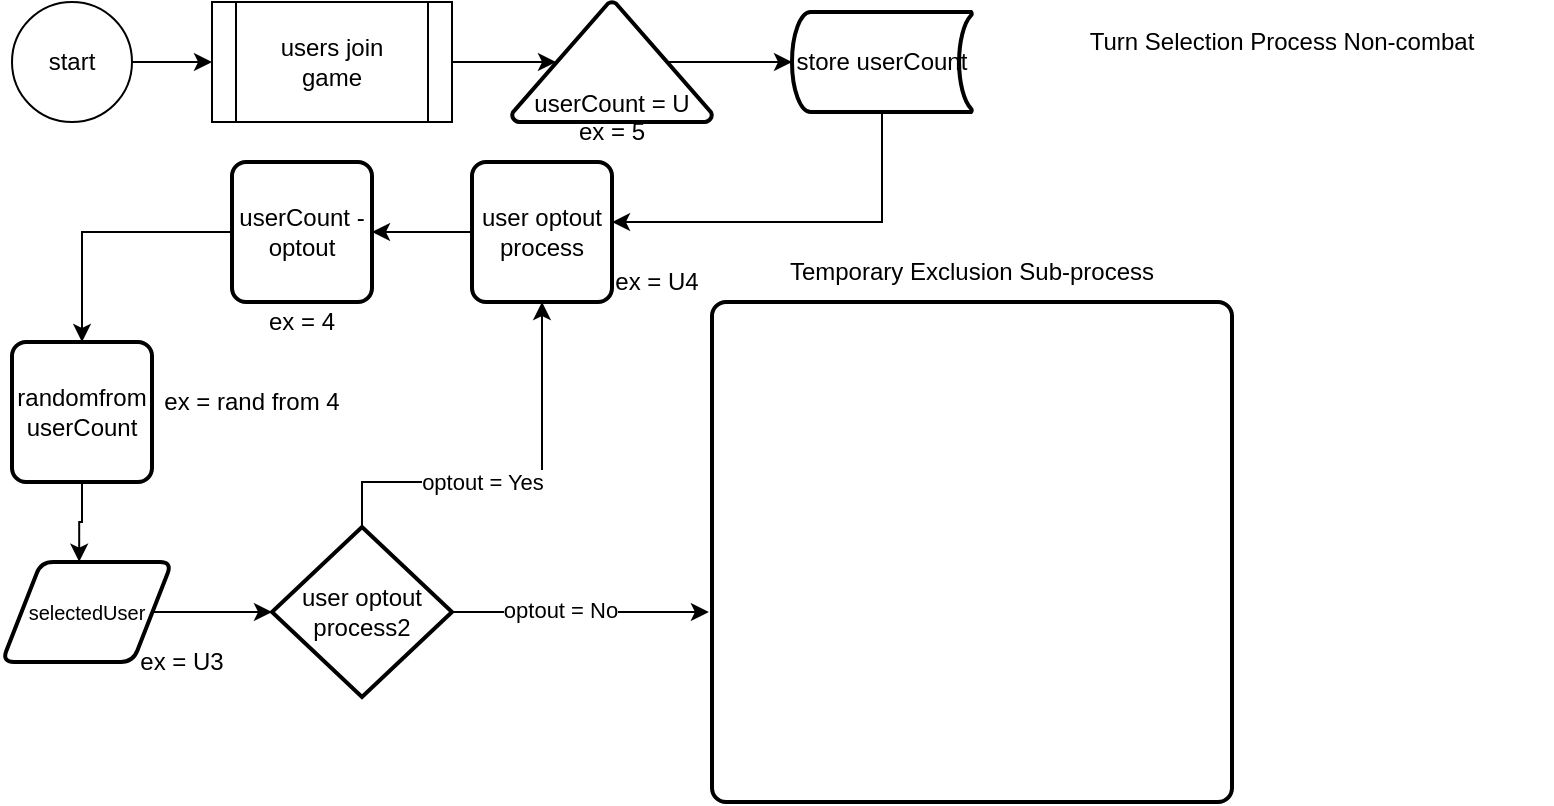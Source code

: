 <mxfile version="13.8.8"><diagram id="oWCx_M5No-wxquVbjRHU" name="Page-1"><mxGraphModel dx="813" dy="441" grid="1" gridSize="10" guides="1" tooltips="1" connect="1" arrows="1" fold="1" page="1" pageScale="1" pageWidth="827" pageHeight="1169" math="0" shadow="0"><root><mxCell id="0"/><mxCell id="1" parent="0"/><mxCell id="B80tYZxgnYKz1QoP1Cwe-1" value="Turn Selection Process Non-combat" style="text;html=1;strokeColor=none;fillColor=none;align=center;verticalAlign=middle;whiteSpace=wrap;rounded=0;" vertex="1" parent="1"><mxGeometry x="510" y="20" width="270" height="20" as="geometry"/></mxCell><mxCell id="B80tYZxgnYKz1QoP1Cwe-8" style="edgeStyle=orthogonalEdgeStyle;rounded=0;orthogonalLoop=1;jettySize=auto;html=1;entryX=0;entryY=0.5;entryDx=0;entryDy=0;" edge="1" parent="1" source="B80tYZxgnYKz1QoP1Cwe-3" target="B80tYZxgnYKz1QoP1Cwe-7"><mxGeometry relative="1" as="geometry"/></mxCell><mxCell id="B80tYZxgnYKz1QoP1Cwe-3" value="start" style="ellipse;whiteSpace=wrap;html=1;aspect=fixed;" vertex="1" parent="1"><mxGeometry x="10" y="10" width="60" height="60" as="geometry"/></mxCell><mxCell id="B80tYZxgnYKz1QoP1Cwe-10" style="edgeStyle=orthogonalEdgeStyle;rounded=0;orthogonalLoop=1;jettySize=auto;html=1;exitX=0.78;exitY=0.5;exitDx=0;exitDy=0;exitPerimeter=0;entryX=0;entryY=0.5;entryDx=0;entryDy=0;entryPerimeter=0;" edge="1" parent="1" source="B80tYZxgnYKz1QoP1Cwe-4" target="B80tYZxgnYKz1QoP1Cwe-5"><mxGeometry relative="1" as="geometry"/></mxCell><mxCell id="B80tYZxgnYKz1QoP1Cwe-4" value="userCount = U" style="strokeWidth=2;html=1;shape=mxgraph.flowchart.extract_or_measurement;whiteSpace=wrap;verticalAlign=bottom;" vertex="1" parent="1"><mxGeometry x="260" y="10" width="100" height="60" as="geometry"/></mxCell><mxCell id="B80tYZxgnYKz1QoP1Cwe-24" style="edgeStyle=orthogonalEdgeStyle;rounded=0;orthogonalLoop=1;jettySize=auto;html=1;entryX=1;entryY=0.429;entryDx=0;entryDy=0;entryPerimeter=0;" edge="1" parent="1" source="B80tYZxgnYKz1QoP1Cwe-5" target="B80tYZxgnYKz1QoP1Cwe-23"><mxGeometry relative="1" as="geometry"><Array as="points"><mxPoint x="445" y="120"/></Array></mxGeometry></mxCell><mxCell id="B80tYZxgnYKz1QoP1Cwe-5" value="store userCount" style="strokeWidth=2;html=1;shape=mxgraph.flowchart.stored_data;whiteSpace=wrap;" vertex="1" parent="1"><mxGeometry x="400" y="15" width="90" height="50" as="geometry"/></mxCell><mxCell id="B80tYZxgnYKz1QoP1Cwe-9" style="edgeStyle=orthogonalEdgeStyle;rounded=0;orthogonalLoop=1;jettySize=auto;html=1;entryX=0.22;entryY=0.5;entryDx=0;entryDy=0;entryPerimeter=0;" edge="1" parent="1" source="B80tYZxgnYKz1QoP1Cwe-7" target="B80tYZxgnYKz1QoP1Cwe-4"><mxGeometry relative="1" as="geometry"><mxPoint x="250" y="40" as="targetPoint"/></mxGeometry></mxCell><mxCell id="B80tYZxgnYKz1QoP1Cwe-7" value="&lt;div&gt;users join &lt;br&gt;&lt;/div&gt;&lt;div&gt;game&lt;/div&gt;" style="shape=process;whiteSpace=wrap;html=1;backgroundOutline=1;" vertex="1" parent="1"><mxGeometry x="110" y="10" width="120" height="60" as="geometry"/></mxCell><mxCell id="B80tYZxgnYKz1QoP1Cwe-21" style="edgeStyle=orthogonalEdgeStyle;rounded=0;orthogonalLoop=1;jettySize=auto;html=1;entryX=0.454;entryY=-0.003;entryDx=0;entryDy=0;entryPerimeter=0;" edge="1" parent="1" source="B80tYZxgnYKz1QoP1Cwe-11" target="B80tYZxgnYKz1QoP1Cwe-17"><mxGeometry relative="1" as="geometry"><Array as="points"><mxPoint x="45" y="270"/><mxPoint x="44" y="270"/></Array></mxGeometry></mxCell><mxCell id="B80tYZxgnYKz1QoP1Cwe-11" value="randomfrom userCount" style="rounded=1;whiteSpace=wrap;html=1;absoluteArcSize=1;arcSize=14;strokeWidth=2;" vertex="1" parent="1"><mxGeometry x="10" y="180" width="70" height="70" as="geometry"/></mxCell><mxCell id="B80tYZxgnYKz1QoP1Cwe-15" value="" style="rounded=1;whiteSpace=wrap;html=1;absoluteArcSize=1;arcSize=14;strokeWidth=2;" vertex="1" parent="1"><mxGeometry x="360" y="160" width="260" height="250" as="geometry"/></mxCell><mxCell id="B80tYZxgnYKz1QoP1Cwe-16" value="Temporary Exclusion Sub-process" style="text;html=1;strokeColor=none;fillColor=none;align=center;verticalAlign=middle;whiteSpace=wrap;rounded=0;" vertex="1" parent="1"><mxGeometry x="360" y="135" width="260" height="20" as="geometry"/></mxCell><mxCell id="B80tYZxgnYKz1QoP1Cwe-35" style="edgeStyle=orthogonalEdgeStyle;rounded=0;orthogonalLoop=1;jettySize=auto;html=1;exitX=1;exitY=0.5;exitDx=0;exitDy=0;entryX=0;entryY=0.5;entryDx=0;entryDy=0;entryPerimeter=0;" edge="1" parent="1" source="B80tYZxgnYKz1QoP1Cwe-17" target="B80tYZxgnYKz1QoP1Cwe-34"><mxGeometry relative="1" as="geometry"/></mxCell><mxCell id="B80tYZxgnYKz1QoP1Cwe-17" value="&lt;div style=&quot;font-size: 10px&quot;&gt;&lt;font style=&quot;font-size: 10px&quot;&gt;selectedUser&lt;/font&gt;&lt;/div&gt;" style="shape=parallelogram;html=1;strokeWidth=2;perimeter=parallelogramPerimeter;whiteSpace=wrap;rounded=1;arcSize=12;size=0.23;" vertex="1" parent="1"><mxGeometry x="5" y="290" width="85" height="50" as="geometry"/></mxCell><mxCell id="B80tYZxgnYKz1QoP1Cwe-18" value="ex = U3" style="text;html=1;strokeColor=none;fillColor=none;align=center;verticalAlign=middle;whiteSpace=wrap;rounded=0;" vertex="1" parent="1"><mxGeometry x="70" y="330" width="50" height="20" as="geometry"/></mxCell><mxCell id="B80tYZxgnYKz1QoP1Cwe-19" value="ex = 5" style="text;html=1;strokeColor=none;fillColor=none;align=center;verticalAlign=middle;whiteSpace=wrap;rounded=0;" vertex="1" parent="1"><mxGeometry x="290" y="65" width="40" height="20" as="geometry"/></mxCell><mxCell id="B80tYZxgnYKz1QoP1Cwe-28" style="edgeStyle=orthogonalEdgeStyle;rounded=0;orthogonalLoop=1;jettySize=auto;html=1;entryX=1;entryY=0.5;entryDx=0;entryDy=0;" edge="1" parent="1" source="B80tYZxgnYKz1QoP1Cwe-23" target="B80tYZxgnYKz1QoP1Cwe-27"><mxGeometry relative="1" as="geometry"/></mxCell><mxCell id="B80tYZxgnYKz1QoP1Cwe-23" value="user optout process" style="rounded=1;whiteSpace=wrap;html=1;absoluteArcSize=1;arcSize=14;strokeWidth=2;" vertex="1" parent="1"><mxGeometry x="240" y="90" width="70" height="70" as="geometry"/></mxCell><mxCell id="B80tYZxgnYKz1QoP1Cwe-29" style="edgeStyle=orthogonalEdgeStyle;rounded=0;orthogonalLoop=1;jettySize=auto;html=1;entryX=0.5;entryY=0;entryDx=0;entryDy=0;" edge="1" parent="1" source="B80tYZxgnYKz1QoP1Cwe-27" target="B80tYZxgnYKz1QoP1Cwe-11"><mxGeometry relative="1" as="geometry"/></mxCell><mxCell id="B80tYZxgnYKz1QoP1Cwe-27" value="userCount - optout" style="rounded=1;whiteSpace=wrap;html=1;absoluteArcSize=1;arcSize=14;strokeWidth=2;" vertex="1" parent="1"><mxGeometry x="120" y="90" width="70" height="70" as="geometry"/></mxCell><mxCell id="B80tYZxgnYKz1QoP1Cwe-30" value="ex = U4" style="text;html=1;strokeColor=none;fillColor=none;align=center;verticalAlign=middle;whiteSpace=wrap;rounded=0;" vertex="1" parent="1"><mxGeometry x="310" y="140" width="45" height="20" as="geometry"/></mxCell><mxCell id="B80tYZxgnYKz1QoP1Cwe-31" value="&lt;div&gt;ex = 4&lt;/div&gt;" style="text;html=1;strokeColor=none;fillColor=none;align=center;verticalAlign=middle;whiteSpace=wrap;rounded=0;" vertex="1" parent="1"><mxGeometry x="135" y="160" width="40" height="20" as="geometry"/></mxCell><mxCell id="B80tYZxgnYKz1QoP1Cwe-32" value="ex = rand from 4" style="text;html=1;strokeColor=none;fillColor=none;align=center;verticalAlign=middle;whiteSpace=wrap;rounded=0;" vertex="1" parent="1"><mxGeometry x="80" y="200" width="100" height="20" as="geometry"/></mxCell><mxCell id="B80tYZxgnYKz1QoP1Cwe-36" style="edgeStyle=orthogonalEdgeStyle;rounded=0;orthogonalLoop=1;jettySize=auto;html=1;entryX=0.5;entryY=1;entryDx=0;entryDy=0;" edge="1" parent="1" source="B80tYZxgnYKz1QoP1Cwe-34" target="B80tYZxgnYKz1QoP1Cwe-23"><mxGeometry relative="1" as="geometry"><mxPoint x="270" y="200" as="targetPoint"/><Array as="points"><mxPoint x="185" y="250"/><mxPoint x="275" y="250"/></Array></mxGeometry></mxCell><mxCell id="B80tYZxgnYKz1QoP1Cwe-37" value="optout = Yes" style="edgeLabel;html=1;align=center;verticalAlign=middle;resizable=0;points=[];" vertex="1" connectable="0" parent="B80tYZxgnYKz1QoP1Cwe-36"><mxGeometry x="-0.183" relative="1" as="geometry"><mxPoint as="offset"/></mxGeometry></mxCell><mxCell id="B80tYZxgnYKz1QoP1Cwe-38" style="edgeStyle=orthogonalEdgeStyle;rounded=0;orthogonalLoop=1;jettySize=auto;html=1;entryX=-0.006;entryY=0.62;entryDx=0;entryDy=0;entryPerimeter=0;" edge="1" parent="1" source="B80tYZxgnYKz1QoP1Cwe-34" target="B80tYZxgnYKz1QoP1Cwe-15"><mxGeometry relative="1" as="geometry"/></mxCell><mxCell id="B80tYZxgnYKz1QoP1Cwe-39" value="optout = No" style="edgeLabel;html=1;align=center;verticalAlign=middle;resizable=0;points=[];" vertex="1" connectable="0" parent="B80tYZxgnYKz1QoP1Cwe-38"><mxGeometry x="-0.166" y="1" relative="1" as="geometry"><mxPoint as="offset"/></mxGeometry></mxCell><mxCell id="B80tYZxgnYKz1QoP1Cwe-34" value="user optout process2" style="strokeWidth=2;html=1;shape=mxgraph.flowchart.decision;whiteSpace=wrap;" vertex="1" parent="1"><mxGeometry x="140" y="272.5" width="90" height="85" as="geometry"/></mxCell></root></mxGraphModel></diagram></mxfile>